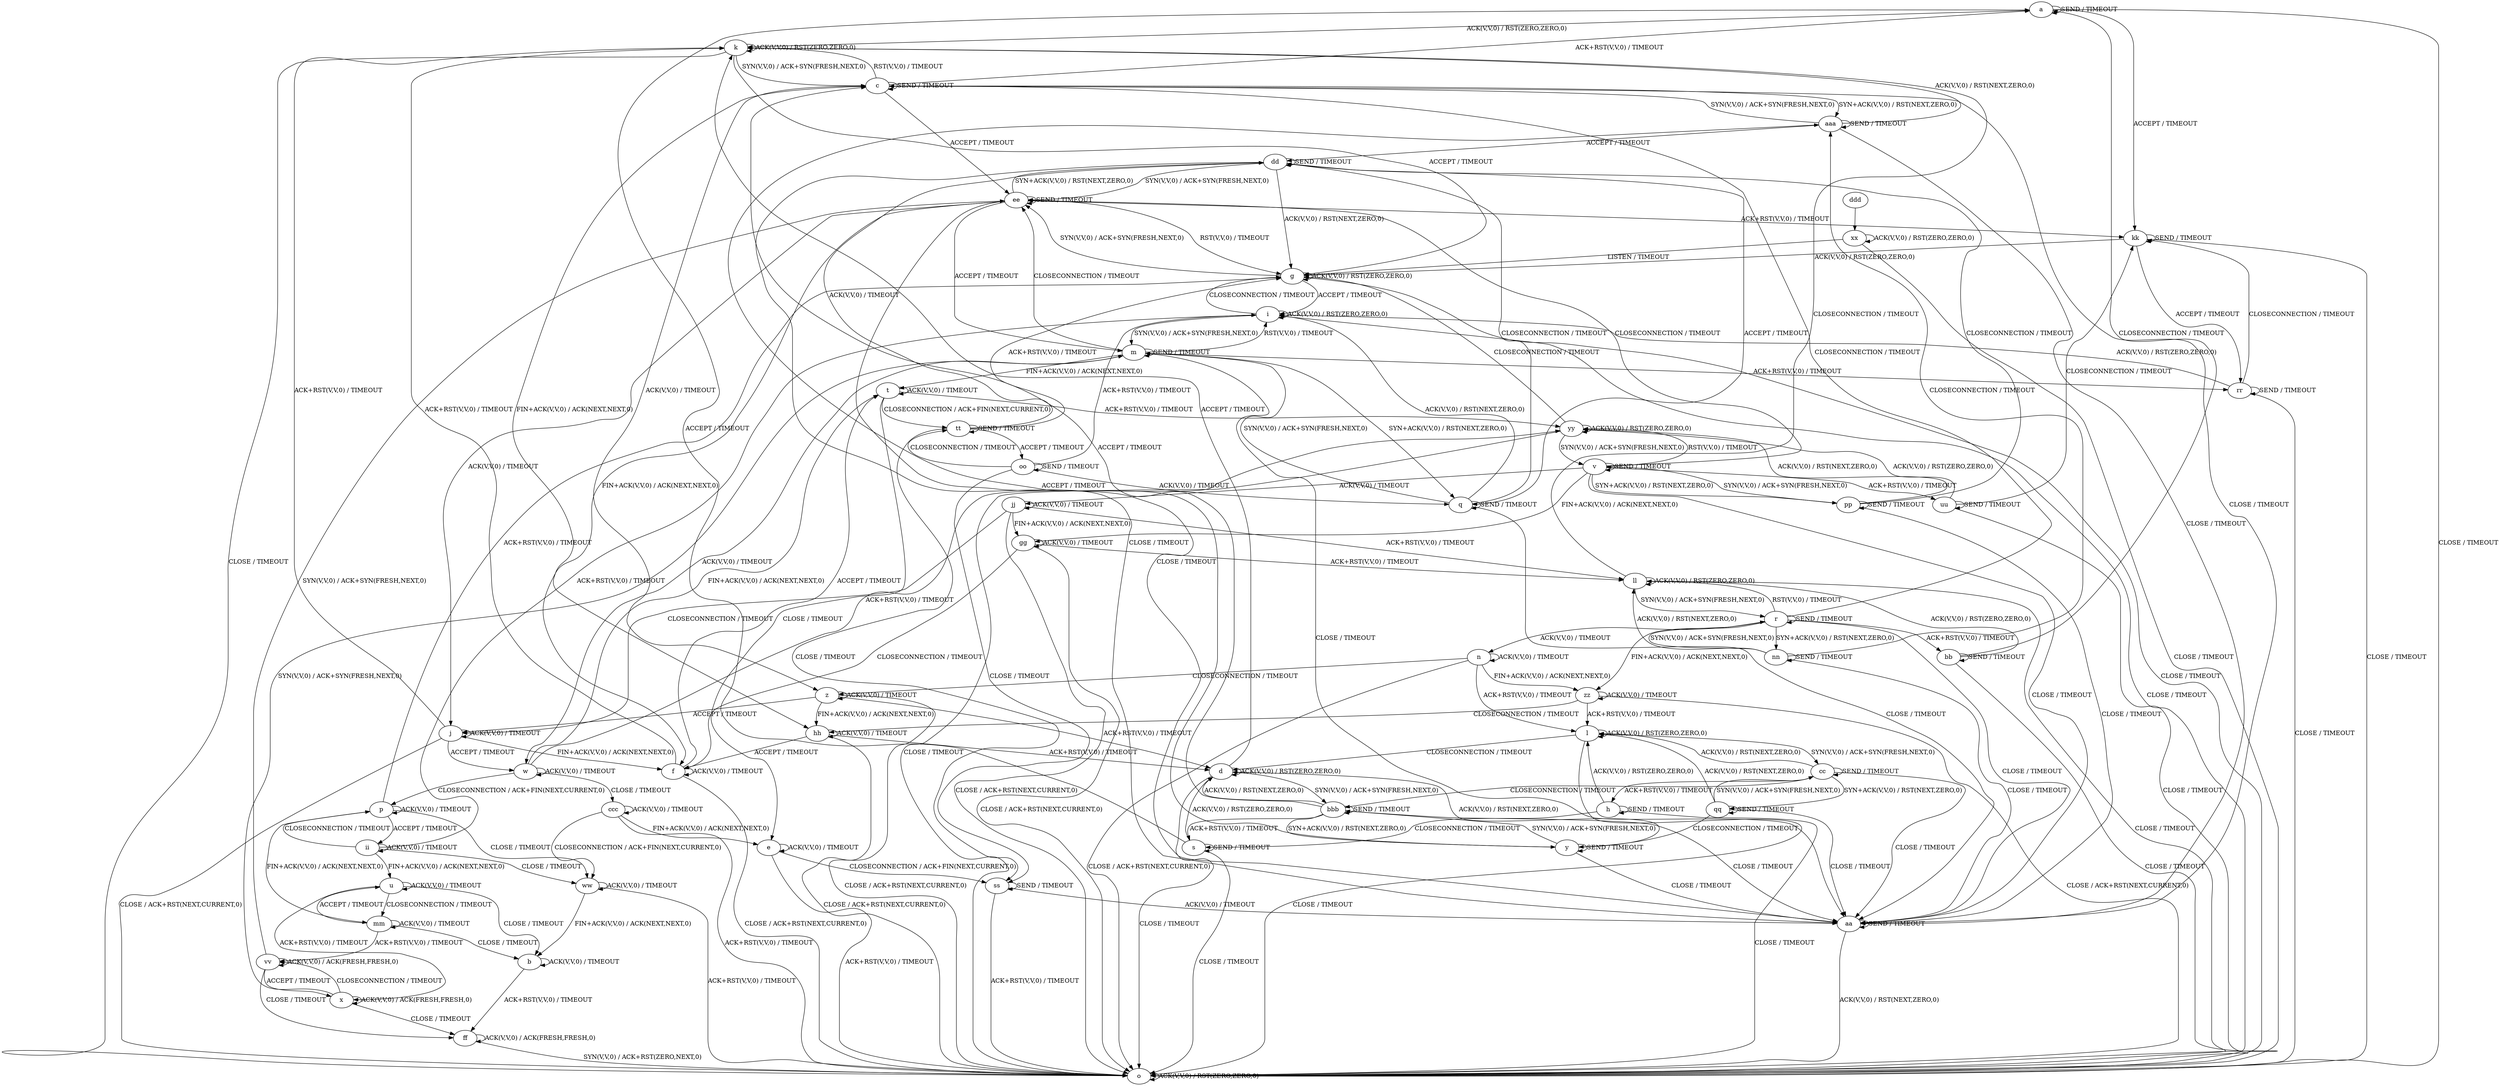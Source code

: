 digraph "" {
	graph ["Incoming time"=38.331372022628784,
		"Outgoing time"=83.90678787231445,
		Output="{'States': 56, 'Transitions': 716, 'Filename': '../results/tcp/TCP_FreeBSD_Server-TCP_FreeBSD_Server-msat-1.dot'}",
		Reference="{'States': 56, 'Transitions': 716, 'Filename': '../subjects/tcp/TCP_FreeBSD_Server.dot'}",
		Solver=msat,
		Updated="{'States': 56, 'Transitions': 716, 'Filename': '../subjects/tcp/TCP_FreeBSD_Server.dot'}",
		"f-measure"=1.0,
		precision=1.0,
		recall=1.0
	];
	a -> a [key=0,
	label="SEND / TIMEOUT"];
a -> k [key=0,
label="ACK(V,V,0) / RST(ZERO,ZERO,0)"];
a -> o [key=0,
label="CLOSE / TIMEOUT"];
a -> kk [key=0,
label="ACCEPT / TIMEOUT"];
b -> b [key=0,
label="ACK(V,V,0) / TIMEOUT"];
b -> ff [key=0,
label="ACK+RST(V,V,0) / TIMEOUT"];
c -> a [key=0,
label="ACK+RST(V,V,0) / TIMEOUT"];
c -> c [key=0,
label="SEND / TIMEOUT"];
c -> k [key=0,
label="RST(V,V,0) / TIMEOUT"];
c -> z [key=0,
label="ACK(V,V,0) / TIMEOUT"];
c -> aa [key=0,
label="CLOSE / TIMEOUT"];
c -> ee [key=0,
label="ACCEPT / TIMEOUT"];
c -> hh [key=0,
label="FIN+ACK(V,V,0) / ACK(NEXT,NEXT,0)"];
c -> aaa [key=0,
label="SYN+ACK(V,V,0) / RST(NEXT,ZERO,0)"];
d -> d [key=0,
label="ACK(V,V,0) / RST(ZERO,ZERO,0)"];
d -> k [key=0,
label="ACCEPT / TIMEOUT"];
d -> o [key=0,
label="CLOSE / TIMEOUT"];
d -> bbb [key=0,
label="SYN(V,V,0) / ACK+SYN(FRESH,NEXT,0)"];
e -> e [key=0,
label="ACK(V,V,0) / TIMEOUT"];
e -> o [key=0,
label="ACK+RST(V,V,0) / TIMEOUT"];
e -> ss [key=0,
label="CLOSECONNECTION / ACK+FIN(NEXT,CURRENT,0)"];
f -> f [key=0,
label="ACK(V,V,0) / TIMEOUT"];
f -> k [key=0,
label="ACK+RST(V,V,0) / TIMEOUT"];
f -> o [key=0,
label="CLOSE / ACK+RST(NEXT,CURRENT,0)"];
f -> t [key=0,
label="ACCEPT / TIMEOUT"];
g -> g [key=0,
label="ACK(V,V,0) / RST(ZERO,ZERO,0)"];
g -> i [key=0,
label="ACCEPT / TIMEOUT"];
g -> o [key=0,
label="CLOSE / TIMEOUT"];
g -> ee [key=0,
label="SYN(V,V,0) / ACK+SYN(FRESH,NEXT,0)"];
h -> h [key=0,
label="SEND / TIMEOUT"];
h -> l [key=0,
label="ACK(V,V,0) / RST(ZERO,ZERO,0)"];
h -> o [key=0,
label="CLOSE / TIMEOUT"];
h -> s [key=0,
label="CLOSECONNECTION / TIMEOUT"];
i -> g [key=0,
label="CLOSECONNECTION / TIMEOUT"];
i -> i [key=0,
label="ACK(V,V,0) / RST(ZERO,ZERO,0)"];
i -> m [key=0,
label="SYN(V,V,0) / ACK+SYN(FRESH,NEXT,0)"];
i -> o [key=0,
label="CLOSE / TIMEOUT"];
j -> f [key=0,
label="FIN+ACK(V,V,0) / ACK(NEXT,NEXT,0)"];
j -> j [key=0,
label="ACK(V,V,0) / TIMEOUT"];
j -> k [key=0,
label="ACK+RST(V,V,0) / TIMEOUT"];
j -> o [key=0,
label="CLOSE / ACK+RST(NEXT,CURRENT,0)"];
j -> w [key=0,
label="ACCEPT / TIMEOUT"];
k -> c [key=0,
label="SYN(V,V,0) / ACK+SYN(FRESH,NEXT,0)"];
k -> g [key=0,
label="ACCEPT / TIMEOUT"];
k -> k [key=0,
label="ACK(V,V,0) / RST(ZERO,ZERO,0)"];
k -> o [key=0,
label="CLOSE / TIMEOUT"];
l -> d [key=0,
label="CLOSECONNECTION / TIMEOUT"];
l -> l [key=0,
label="ACK(V,V,0) / RST(ZERO,ZERO,0)"];
l -> o [key=0,
label="CLOSE / TIMEOUT"];
l -> cc [key=0,
label="SYN(V,V,0) / ACK+SYN(FRESH,NEXT,0)"];
m -> i [key=0,
label="RST(V,V,0) / TIMEOUT"];
m -> m [key=0,
label="SEND / TIMEOUT"];
m -> q [key=0,
label="SYN+ACK(V,V,0) / RST(NEXT,ZERO,0)"];
m -> t [key=0,
label="FIN+ACK(V,V,0) / ACK(NEXT,NEXT,0)"];
m -> w [key=0,
label="ACK(V,V,0) / TIMEOUT"];
m -> aa [key=0,
label="CLOSE / TIMEOUT"];
m -> ee [key=0,
label="CLOSECONNECTION / TIMEOUT"];
m -> rr [key=0,
label="ACK+RST(V,V,0) / TIMEOUT"];
n -> l [key=0,
label="ACK+RST(V,V,0) / TIMEOUT"];
n -> n [key=0,
label="ACK(V,V,0) / TIMEOUT"];
n -> o [key=0,
label="CLOSE / ACK+RST(NEXT,CURRENT,0)"];
n -> z [key=0,
label="CLOSECONNECTION / TIMEOUT"];
n -> zz [key=0,
label="FIN+ACK(V,V,0) / ACK(NEXT,NEXT,0)"];
o -> o [key=0,
label="ACK(V,V,0) / RST(ZERO,ZERO,0)"];
p -> g [key=0,
label="ACK+RST(V,V,0) / TIMEOUT"];
p -> p [key=0,
label="ACK(V,V,0) / TIMEOUT"];
p -> ii [key=0,
label="ACCEPT / TIMEOUT"];
p -> mm [key=0,
label="FIN+ACK(V,V,0) / ACK(NEXT,NEXT,0)"];
p -> ww [key=0,
label="CLOSE / TIMEOUT"];
q -> i [key=0,
label="ACK(V,V,0) / RST(NEXT,ZERO,0)"];
q -> m [key=0,
label="SYN(V,V,0) / ACK+SYN(FRESH,NEXT,0)"];
q -> q [key=0,
label="SEND / TIMEOUT"];
q -> aa [key=0,
label="CLOSE / TIMEOUT"];
q -> dd [key=0,
label="CLOSECONNECTION / TIMEOUT"];
r -> c [key=0,
label="CLOSECONNECTION / TIMEOUT"];
r -> n [key=0,
label="ACK(V,V,0) / TIMEOUT"];
r -> r [key=0,
label="SEND / TIMEOUT"];
r -> aa [key=0,
label="CLOSE / TIMEOUT"];
r -> bb [key=0,
label="ACK+RST(V,V,0) / TIMEOUT"];
r -> ll [key=0,
label="RST(V,V,0) / TIMEOUT"];
r -> nn [key=0,
label="SYN+ACK(V,V,0) / RST(NEXT,ZERO,0)"];
r -> zz [key=0,
label="FIN+ACK(V,V,0) / ACK(NEXT,NEXT,0)"];
s -> a [key=0,
label="ACCEPT / TIMEOUT"];
s -> d [key=0,
label="ACK(V,V,0) / RST(ZERO,ZERO,0)"];
s -> o [key=0,
label="CLOSE / TIMEOUT"];
s -> s [key=0,
label="SEND / TIMEOUT"];
t -> e [key=0,
label="CLOSE / TIMEOUT"];
t -> t [key=0,
label="ACK(V,V,0) / TIMEOUT"];
t -> tt [key=0,
label="CLOSECONNECTION / ACK+FIN(NEXT,CURRENT,0)"];
t -> yy [key=0,
label="ACK+RST(V,V,0) / TIMEOUT"];
u -> b [key=0,
label="CLOSE / TIMEOUT"];
u -> u [key=0,
label="ACK(V,V,0) / TIMEOUT"];
u -> x [key=0,
label="ACK+RST(V,V,0) / TIMEOUT"];
u -> mm [key=0,
label="CLOSECONNECTION / TIMEOUT"];
v -> v [key=0,
label="SEND / TIMEOUT"];
v -> aa [key=0,
label="CLOSE / TIMEOUT"];
v -> ee [key=0,
label="CLOSECONNECTION / TIMEOUT"];
v -> gg [key=0,
label="FIN+ACK(V,V,0) / ACK(NEXT,NEXT,0)"];
v -> jj [key=0,
label="ACK(V,V,0) / TIMEOUT"];
v -> pp [key=0,
label="SYN+ACK(V,V,0) / RST(NEXT,ZERO,0)"];
v -> uu [key=0,
label="ACK+RST(V,V,0) / TIMEOUT"];
v -> yy [key=0,
label="RST(V,V,0) / TIMEOUT"];
w -> p [key=0,
label="CLOSECONNECTION / ACK+FIN(NEXT,CURRENT,0)"];
w -> t [key=0,
label="FIN+ACK(V,V,0) / ACK(NEXT,NEXT,0)"];
w -> w [key=0,
label="ACK(V,V,0) / TIMEOUT"];
w -> yy [key=0,
label="ACK+RST(V,V,0) / TIMEOUT"];
w -> ccc [key=0,
label="CLOSE / TIMEOUT"];
x -> m [key=0,
label="SYN(V,V,0) / ACK+SYN(FRESH,NEXT,0)"];
x -> x [key=0,
label="ACK(V,V,0) / ACK(FRESH,FRESH,0)"];
x -> ff [key=0,
label="CLOSE / TIMEOUT"];
x -> vv [key=0,
label="CLOSECONNECTION / TIMEOUT"];
y -> d [key=0,
label="ACK(V,V,0) / RST(NEXT,ZERO,0)"];
y -> y [key=0,
label="SEND / TIMEOUT"];
y -> aa [key=0,
label="CLOSE / TIMEOUT"];
y -> aaa [key=0,
label="ACCEPT / TIMEOUT"];
y -> bbb [key=0,
label="SYN(V,V,0) / ACK+SYN(FRESH,NEXT,0)"];
z -> d [key=0,
label="ACK+RST(V,V,0) / TIMEOUT"];
z -> j [key=0,
label="ACCEPT / TIMEOUT"];
z -> o [key=0,
label="CLOSE / ACK+RST(NEXT,CURRENT,0)"];
z -> z [key=0,
label="ACK(V,V,0) / TIMEOUT"];
z -> hh [key=0,
label="FIN+ACK(V,V,0) / ACK(NEXT,NEXT,0)"];
aa -> o [key=0,
label="ACK(V,V,0) / RST(NEXT,ZERO,0)"];
aa -> aa [key=0,
label="SEND / TIMEOUT"];
bb -> a [key=0,
label="CLOSECONNECTION / TIMEOUT"];
bb -> o [key=0,
label="CLOSE / TIMEOUT"];
bb -> bb [key=0,
label="SEND / TIMEOUT"];
bb -> ll [key=0,
label="ACK(V,V,0) / RST(ZERO,ZERO,0)"];
cc -> h [key=0,
label="ACK+RST(V,V,0) / TIMEOUT"];
cc -> l [key=0,
label="ACK(V,V,0) / RST(NEXT,ZERO,0)"];
cc -> aa [key=0,
label="CLOSE / TIMEOUT"];
cc -> cc [key=0,
label="SEND / TIMEOUT"];
cc -> qq [key=0,
label="SYN+ACK(V,V,0) / RST(NEXT,ZERO,0)"];
cc -> bbb [key=0,
label="CLOSECONNECTION / TIMEOUT"];
dd -> g [key=0,
label="ACK(V,V,0) / RST(NEXT,ZERO,0)"];
dd -> q [key=0,
label="ACCEPT / TIMEOUT"];
dd -> aa [key=0,
label="CLOSE / TIMEOUT"];
dd -> dd [key=0,
label="SEND / TIMEOUT"];
dd -> ee [key=0,
label="SYN(V,V,0) / ACK+SYN(FRESH,NEXT,0)"];
ee -> f [key=0,
label="FIN+ACK(V,V,0) / ACK(NEXT,NEXT,0)"];
ee -> g [key=0,
label="RST(V,V,0) / TIMEOUT"];
ee -> j [key=0,
label="ACK(V,V,0) / TIMEOUT"];
ee -> m [key=0,
label="ACCEPT / TIMEOUT"];
ee -> aa [key=0,
label="CLOSE / TIMEOUT"];
ee -> dd [key=0,
label="SYN+ACK(V,V,0) / RST(NEXT,ZERO,0)"];
ee -> ee [key=0,
label="SEND / TIMEOUT"];
ee -> kk [key=0,
label="ACK+RST(V,V,0) / TIMEOUT"];
ff -> o [key=0,
label="SYN(V,V,0) / ACK+RST(ZERO,NEXT,0)"];
ff -> ff [key=0,
label="ACK(V,V,0) / ACK(FRESH,FRESH,0)"];
gg -> f [key=0,
label="CLOSECONNECTION / TIMEOUT"];
gg -> o [key=0,
label="CLOSE / ACK+RST(NEXT,CURRENT,0)"];
gg -> gg [key=0,
label="ACK(V,V,0) / TIMEOUT"];
gg -> ll [key=0,
label="ACK+RST(V,V,0) / TIMEOUT"];
hh -> d [key=0,
label="ACK+RST(V,V,0) / TIMEOUT"];
hh -> f [key=0,
label="ACCEPT / TIMEOUT"];
hh -> o [key=0,
label="CLOSE / ACK+RST(NEXT,CURRENT,0)"];
hh -> hh [key=0,
label="ACK(V,V,0) / TIMEOUT"];
ii -> i [key=0,
label="ACK+RST(V,V,0) / TIMEOUT"];
ii -> p [key=0,
label="CLOSECONNECTION / TIMEOUT"];
ii -> u [key=0,
label="FIN+ACK(V,V,0) / ACK(NEXT,NEXT,0)"];
ii -> ii [key=0,
label="ACK(V,V,0) / TIMEOUT"];
ii -> ww [key=0,
label="CLOSE / TIMEOUT"];
jj -> j [key=0,
label="CLOSECONNECTION / TIMEOUT"];
jj -> o [key=0,
label="CLOSE / ACK+RST(NEXT,CURRENT,0)"];
jj -> gg [key=0,
label="FIN+ACK(V,V,0) / ACK(NEXT,NEXT,0)"];
jj -> jj [key=0,
label="ACK(V,V,0) / TIMEOUT"];
jj -> ll [key=0,
label="ACK+RST(V,V,0) / TIMEOUT"];
kk -> g [key=0,
label="ACK(V,V,0) / RST(ZERO,ZERO,0)"];
kk -> o [key=0,
label="CLOSE / TIMEOUT"];
kk -> kk [key=0,
label="SEND / TIMEOUT"];
kk -> rr [key=0,
label="ACCEPT / TIMEOUT"];
ll -> k [key=0,
label="CLOSECONNECTION / TIMEOUT"];
ll -> o [key=0,
label="CLOSE / TIMEOUT"];
ll -> r [key=0,
label="SYN(V,V,0) / ACK+SYN(FRESH,NEXT,0)"];
ll -> ll [key=0,
label="ACK(V,V,0) / RST(ZERO,ZERO,0)"];
mm -> b [key=0,
label="CLOSE / TIMEOUT"];
mm -> u [key=0,
label="ACCEPT / TIMEOUT"];
mm -> mm [key=0,
label="ACK(V,V,0) / TIMEOUT"];
mm -> vv [key=0,
label="ACK+RST(V,V,0) / TIMEOUT"];
nn -> r [key=0,
label="SYN(V,V,0) / ACK+SYN(FRESH,NEXT,0)"];
nn -> aa [key=0,
label="CLOSE / TIMEOUT"];
nn -> ll [key=0,
label="ACK(V,V,0) / RST(NEXT,ZERO,0)"];
nn -> nn [key=0,
label="SEND / TIMEOUT"];
nn -> aaa [key=0,
label="CLOSECONNECTION / TIMEOUT"];
oo -> i [key=0,
label="ACK+RST(V,V,0) / TIMEOUT"];
oo -> q [key=0,
label="ACK(V,V,0) / TIMEOUT"];
oo -> oo [key=0,
label="SEND / TIMEOUT"];
oo -> ss [key=0,
label="CLOSE / TIMEOUT"];
oo -> tt [key=0,
label="CLOSECONNECTION / TIMEOUT"];
pp -> v [key=0,
label="SYN(V,V,0) / ACK+SYN(FRESH,NEXT,0)"];
pp -> aa [key=0,
label="CLOSE / TIMEOUT"];
pp -> dd [key=0,
label="CLOSECONNECTION / TIMEOUT"];
pp -> pp [key=0,
label="SEND / TIMEOUT"];
pp -> yy [key=0,
label="ACK(V,V,0) / RST(NEXT,ZERO,0)"];
qq -> l [key=0,
label="ACK(V,V,0) / RST(NEXT,ZERO,0)"];
qq -> y [key=0,
label="CLOSECONNECTION / TIMEOUT"];
qq -> aa [key=0,
label="CLOSE / TIMEOUT"];
qq -> cc [key=0,
label="SYN(V,V,0) / ACK+SYN(FRESH,NEXT,0)"];
qq -> qq [key=0,
label="SEND / TIMEOUT"];
rr -> i [key=0,
label="ACK(V,V,0) / RST(ZERO,ZERO,0)"];
rr -> o [key=0,
label="CLOSE / TIMEOUT"];
rr -> kk [key=0,
label="CLOSECONNECTION / TIMEOUT"];
rr -> rr [key=0,
label="SEND / TIMEOUT"];
ss -> o [key=0,
label="ACK+RST(V,V,0) / TIMEOUT"];
ss -> aa [key=0,
label="ACK(V,V,0) / TIMEOUT"];
ss -> ss [key=0,
label="SEND / TIMEOUT"];
tt -> g [key=0,
label="ACK+RST(V,V,0) / TIMEOUT"];
tt -> dd [key=0,
label="ACK(V,V,0) / TIMEOUT"];
tt -> oo [key=0,
label="ACCEPT / TIMEOUT"];
tt -> ss [key=0,
label="CLOSE / TIMEOUT"];
tt -> tt [key=0,
label="SEND / TIMEOUT"];
uu -> o [key=0,
label="CLOSE / TIMEOUT"];
uu -> kk [key=0,
label="CLOSECONNECTION / TIMEOUT"];
uu -> uu [key=0,
label="SEND / TIMEOUT"];
uu -> yy [key=0,
label="ACK(V,V,0) / RST(ZERO,ZERO,0)"];
vv -> x [key=0,
label="ACCEPT / TIMEOUT"];
vv -> ee [key=0,
label="SYN(V,V,0) / ACK+SYN(FRESH,NEXT,0)"];
vv -> ff [key=0,
label="CLOSE / TIMEOUT"];
vv -> vv [key=0,
label="ACK(V,V,0) / ACK(FRESH,FRESH,0)"];
ww -> b [key=0,
label="FIN+ACK(V,V,0) / ACK(NEXT,NEXT,0)"];
ww -> o [key=0,
label="ACK+RST(V,V,0) / TIMEOUT"];
ww -> ww [key=0,
label="ACK(V,V,0) / TIMEOUT"];
xx -> g [key=0,
label="LISTEN / TIMEOUT"];
xx -> o [key=0,
label="CLOSE / TIMEOUT"];
xx -> xx [key=0,
label="ACK(V,V,0) / RST(ZERO,ZERO,0)"];
yy -> g [key=0,
label="CLOSECONNECTION / TIMEOUT"];
yy -> o [key=0,
label="CLOSE / TIMEOUT"];
yy -> v [key=0,
label="SYN(V,V,0) / ACK+SYN(FRESH,NEXT,0)"];
yy -> yy [key=0,
label="ACK(V,V,0) / RST(ZERO,ZERO,0)"];
zz -> l [key=0,
label="ACK+RST(V,V,0) / TIMEOUT"];
zz -> o [key=0,
label="CLOSE / ACK+RST(NEXT,CURRENT,0)"];
zz -> hh [key=0,
label="CLOSECONNECTION / TIMEOUT"];
zz -> zz [key=0,
label="ACK(V,V,0) / TIMEOUT"];
aaa -> c [key=0,
label="SYN(V,V,0) / ACK+SYN(FRESH,NEXT,0)"];
aaa -> k [key=0,
label="ACK(V,V,0) / RST(NEXT,ZERO,0)"];
aaa -> aa [key=0,
label="CLOSE / TIMEOUT"];
aaa -> dd [key=0,
label="ACCEPT / TIMEOUT"];
aaa -> aaa [key=0,
label="SEND / TIMEOUT"];
bbb -> c [key=0,
label="ACCEPT / TIMEOUT"];
bbb -> d [key=0,
label="ACK(V,V,0) / RST(NEXT,ZERO,0)"];
bbb -> s [key=0,
label="ACK+RST(V,V,0) / TIMEOUT"];
bbb -> y [key=0,
label="SYN+ACK(V,V,0) / RST(NEXT,ZERO,0)"];
bbb -> aa [key=0,
label="CLOSE / TIMEOUT"];
bbb -> bbb [key=0,
label="SEND / TIMEOUT"];
ccc -> e [key=0,
label="FIN+ACK(V,V,0) / ACK(NEXT,NEXT,0)"];
ccc -> o [key=0,
label="ACK+RST(V,V,0) / TIMEOUT"];
ccc -> ww [key=0,
label="CLOSECONNECTION / ACK+FIN(NEXT,CURRENT,0)"];
ccc -> ccc [key=0,
label="ACK(V,V,0) / TIMEOUT"];
ddd -> xx [key=0];
}
